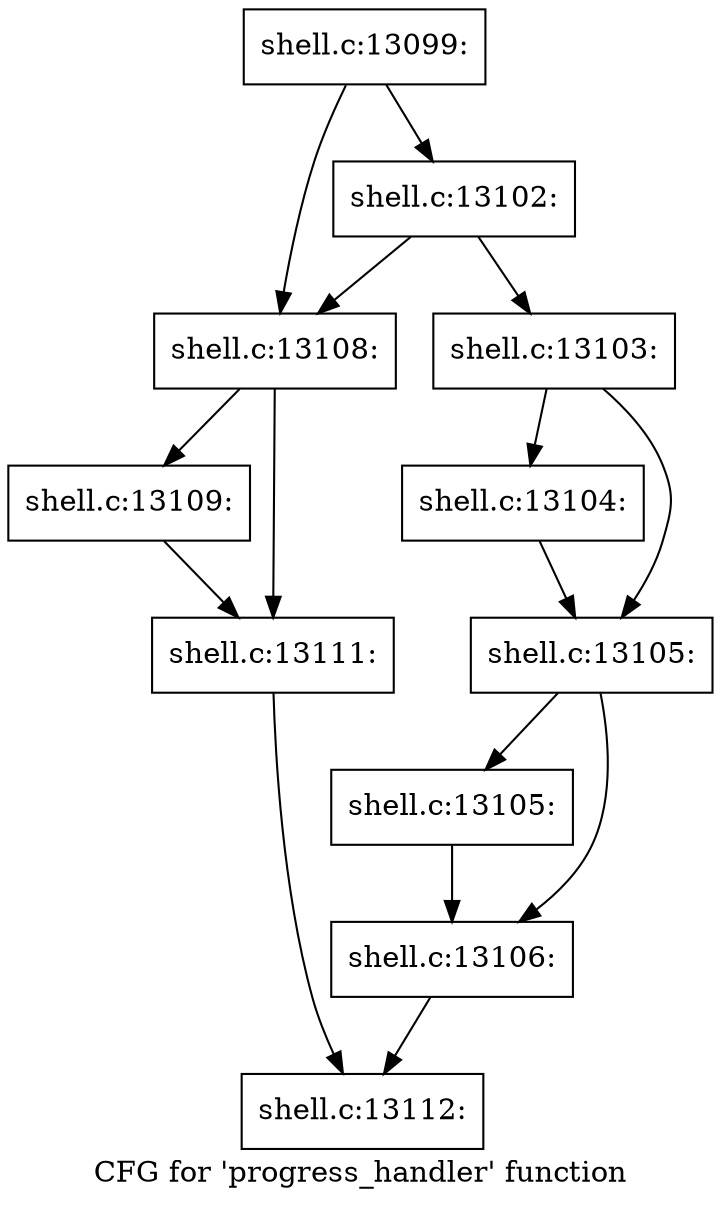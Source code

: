 digraph "CFG for 'progress_handler' function" {
	label="CFG for 'progress_handler' function";

	Node0x560277336ab0 [shape=record,label="{shell.c:13099:}"];
	Node0x560277336ab0 -> Node0x560277338410;
	Node0x560277336ab0 -> Node0x5602773383c0;
	Node0x560277338410 [shape=record,label="{shell.c:13102:}"];
	Node0x560277338410 -> Node0x560277338370;
	Node0x560277338410 -> Node0x5602773383c0;
	Node0x560277338370 [shape=record,label="{shell.c:13103:}"];
	Node0x560277338370 -> Node0x5602773394c0;
	Node0x560277338370 -> Node0x560277339510;
	Node0x5602773394c0 [shape=record,label="{shell.c:13104:}"];
	Node0x5602773394c0 -> Node0x560277339510;
	Node0x560277339510 [shape=record,label="{shell.c:13105:}"];
	Node0x560277339510 -> Node0x560277339d50;
	Node0x560277339510 -> Node0x560277339da0;
	Node0x560277339d50 [shape=record,label="{shell.c:13105:}"];
	Node0x560277339d50 -> Node0x560277339da0;
	Node0x560277339da0 [shape=record,label="{shell.c:13106:}"];
	Node0x560277339da0 -> Node0x560277335110;
	Node0x5602773383c0 [shape=record,label="{shell.c:13108:}"];
	Node0x5602773383c0 -> Node0x56027733a7d0;
	Node0x5602773383c0 -> Node0x56027733a820;
	Node0x56027733a7d0 [shape=record,label="{shell.c:13109:}"];
	Node0x56027733a7d0 -> Node0x56027733a820;
	Node0x56027733a820 [shape=record,label="{shell.c:13111:}"];
	Node0x56027733a820 -> Node0x560277335110;
	Node0x560277335110 [shape=record,label="{shell.c:13112:}"];
}
